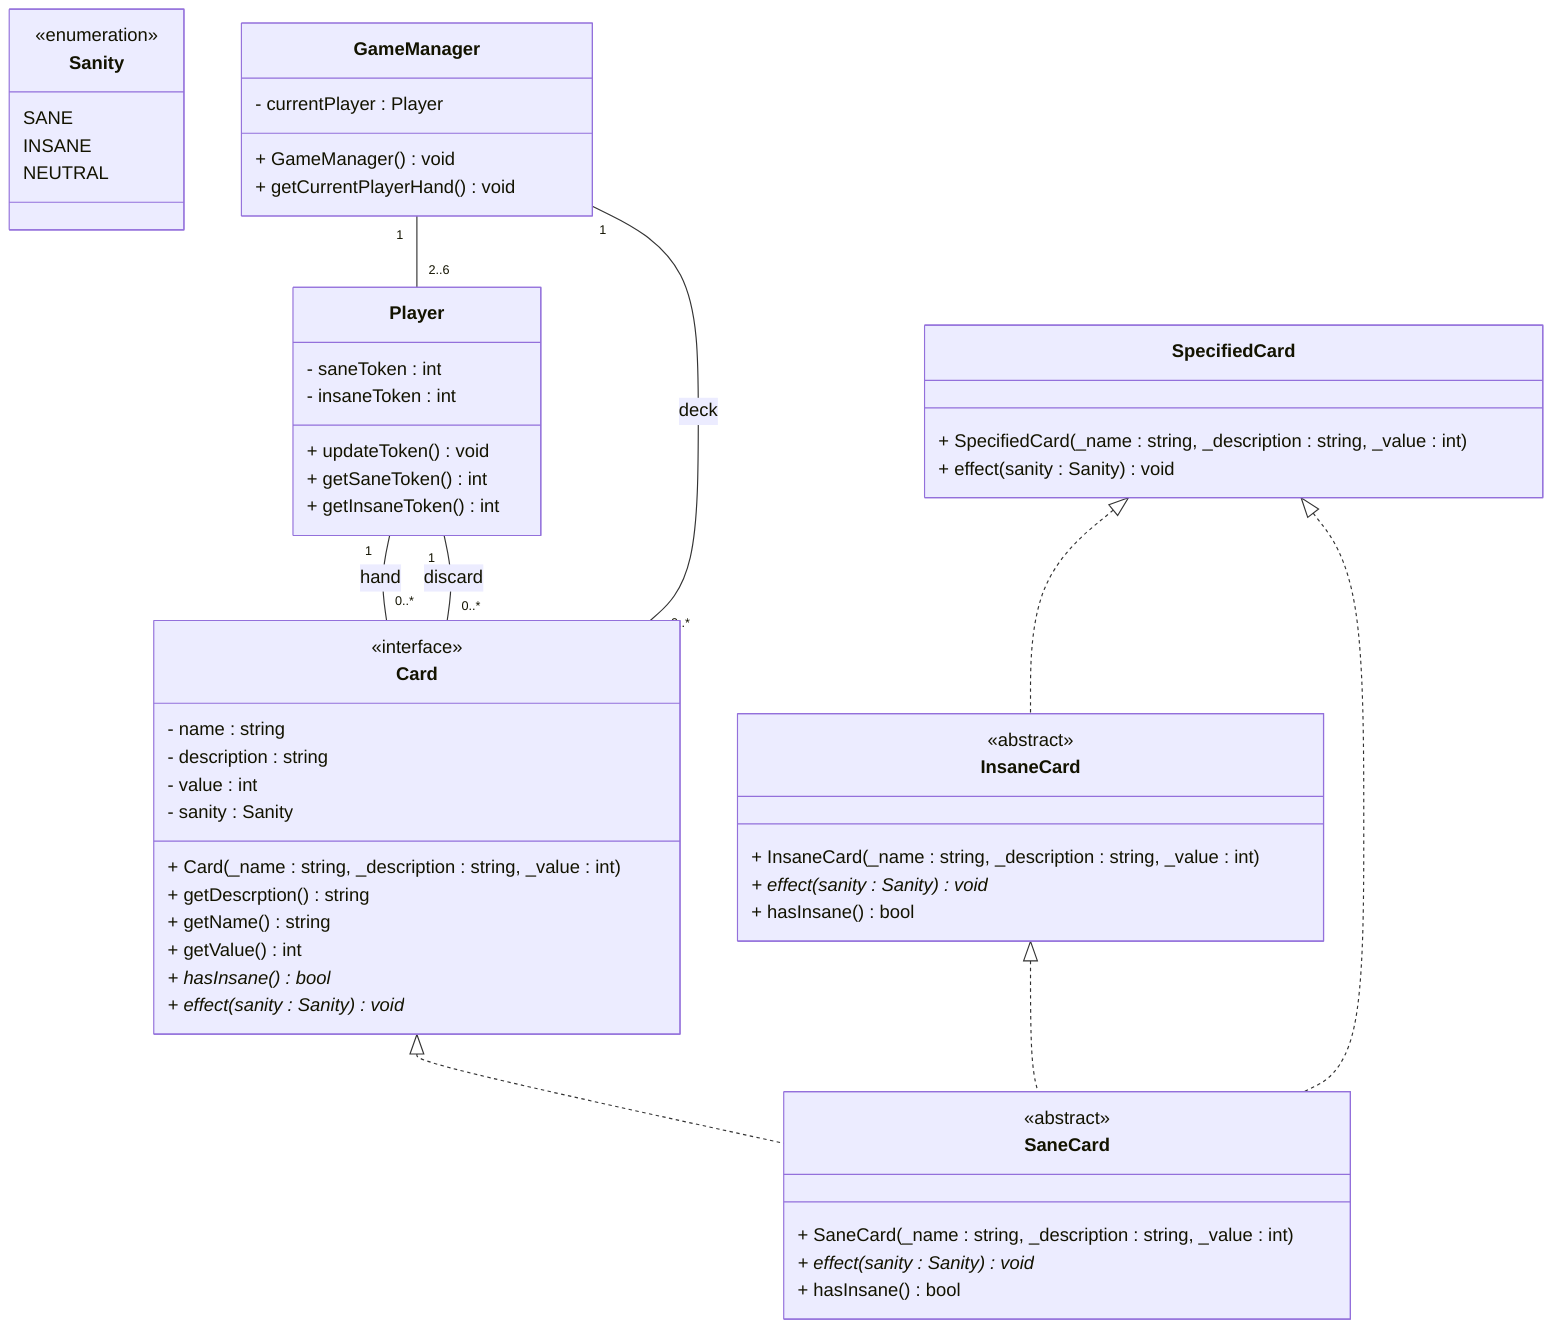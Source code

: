 classDiagram
    class Sanity {
    <<enumeration>>
        SANE
        INSANE
        NEUTRAL
    }

    class Card {
    <<interface>>
        - name : string
        - description : string
        - value : int
        - sanity : Sanity

        + Card(_name : string, _description : string, _value : int)
        + getDescrption() string
        + getName() string
        + getValue() int
        + hasInsane()* bool
        + effect(sanity : Sanity)* void
    }

    class SaneCard {
    <<abstract>>
        + SaneCard(_name : string, _description : string, _value : int)
        + effect(sanity : Sanity)* void
        + hasInsane() bool
    }

    class InsaneCard {
    <<abstract>>
        + InsaneCard(_name : string, _description : string, _value : int)
        + effect(sanity : Sanity)* void
        + hasInsane() bool
    }

    class SpecifiedCard {
        + SpecifiedCard(_name : string, _description : string, _value : int)
        + effect(sanity : Sanity) void
    }

    class GameManager {
        - currentPlayer : Player
        + GameManager() void
        + getCurrentPlayerHand() void
    }

    class Player {
        - saneToken : int
        - insaneToken : int

        + updateToken() void
        + getSaneToken() int
        + getInsaneToken() int
    }

    Card <|.. SaneCard
    InsaneCard <|.. SaneCard
    SpecifiedCard <|.. SaneCard
    SpecifiedCard <|.. InsaneCard
    Player "1" -- "0..*" Card : hand
    Player "1" -- "0..*" Card : discard
    GameManager "1" -- "0..*" Card : deck
    GameManager "1" -- "2..6" Player